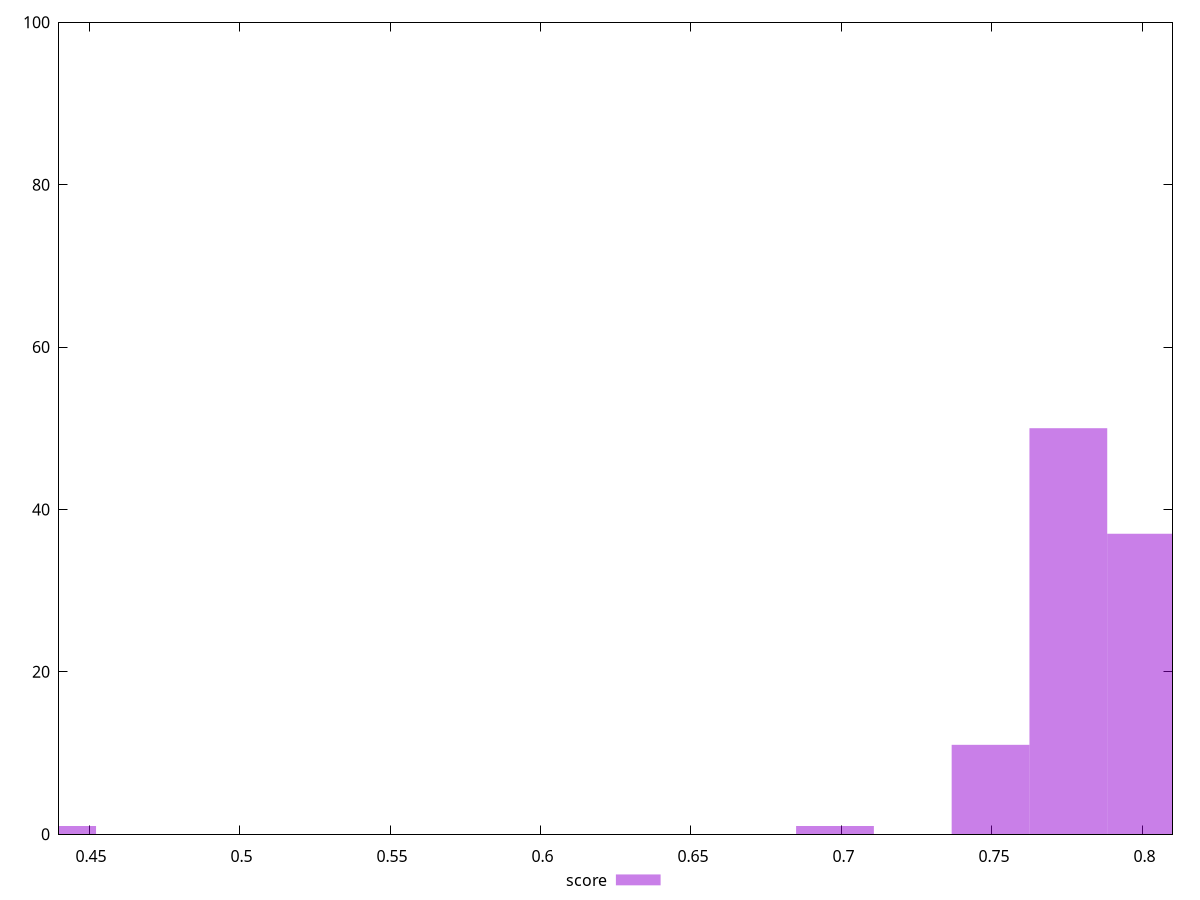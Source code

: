 reset

$score <<EOF
0.4393872638846789 1
0.8012355988485321 37
0.7753892892082569 50
0.6978503602874312 1
0.7495429795679817 11
EOF

set key outside below
set boxwidth 0.02584630964027523
set xrange [0.44:0.81]
set yrange [0:100]
set trange [0:100]
set style fill transparent solid 0.5 noborder
set terminal svg size 640, 490 enhanced background rgb 'white'
set output "reports/report_00031_2021-02-24T23-18-18.084Z/total-blocking-time/samples/astro/score/histogram.svg"

plot $score title "score" with boxes

reset
